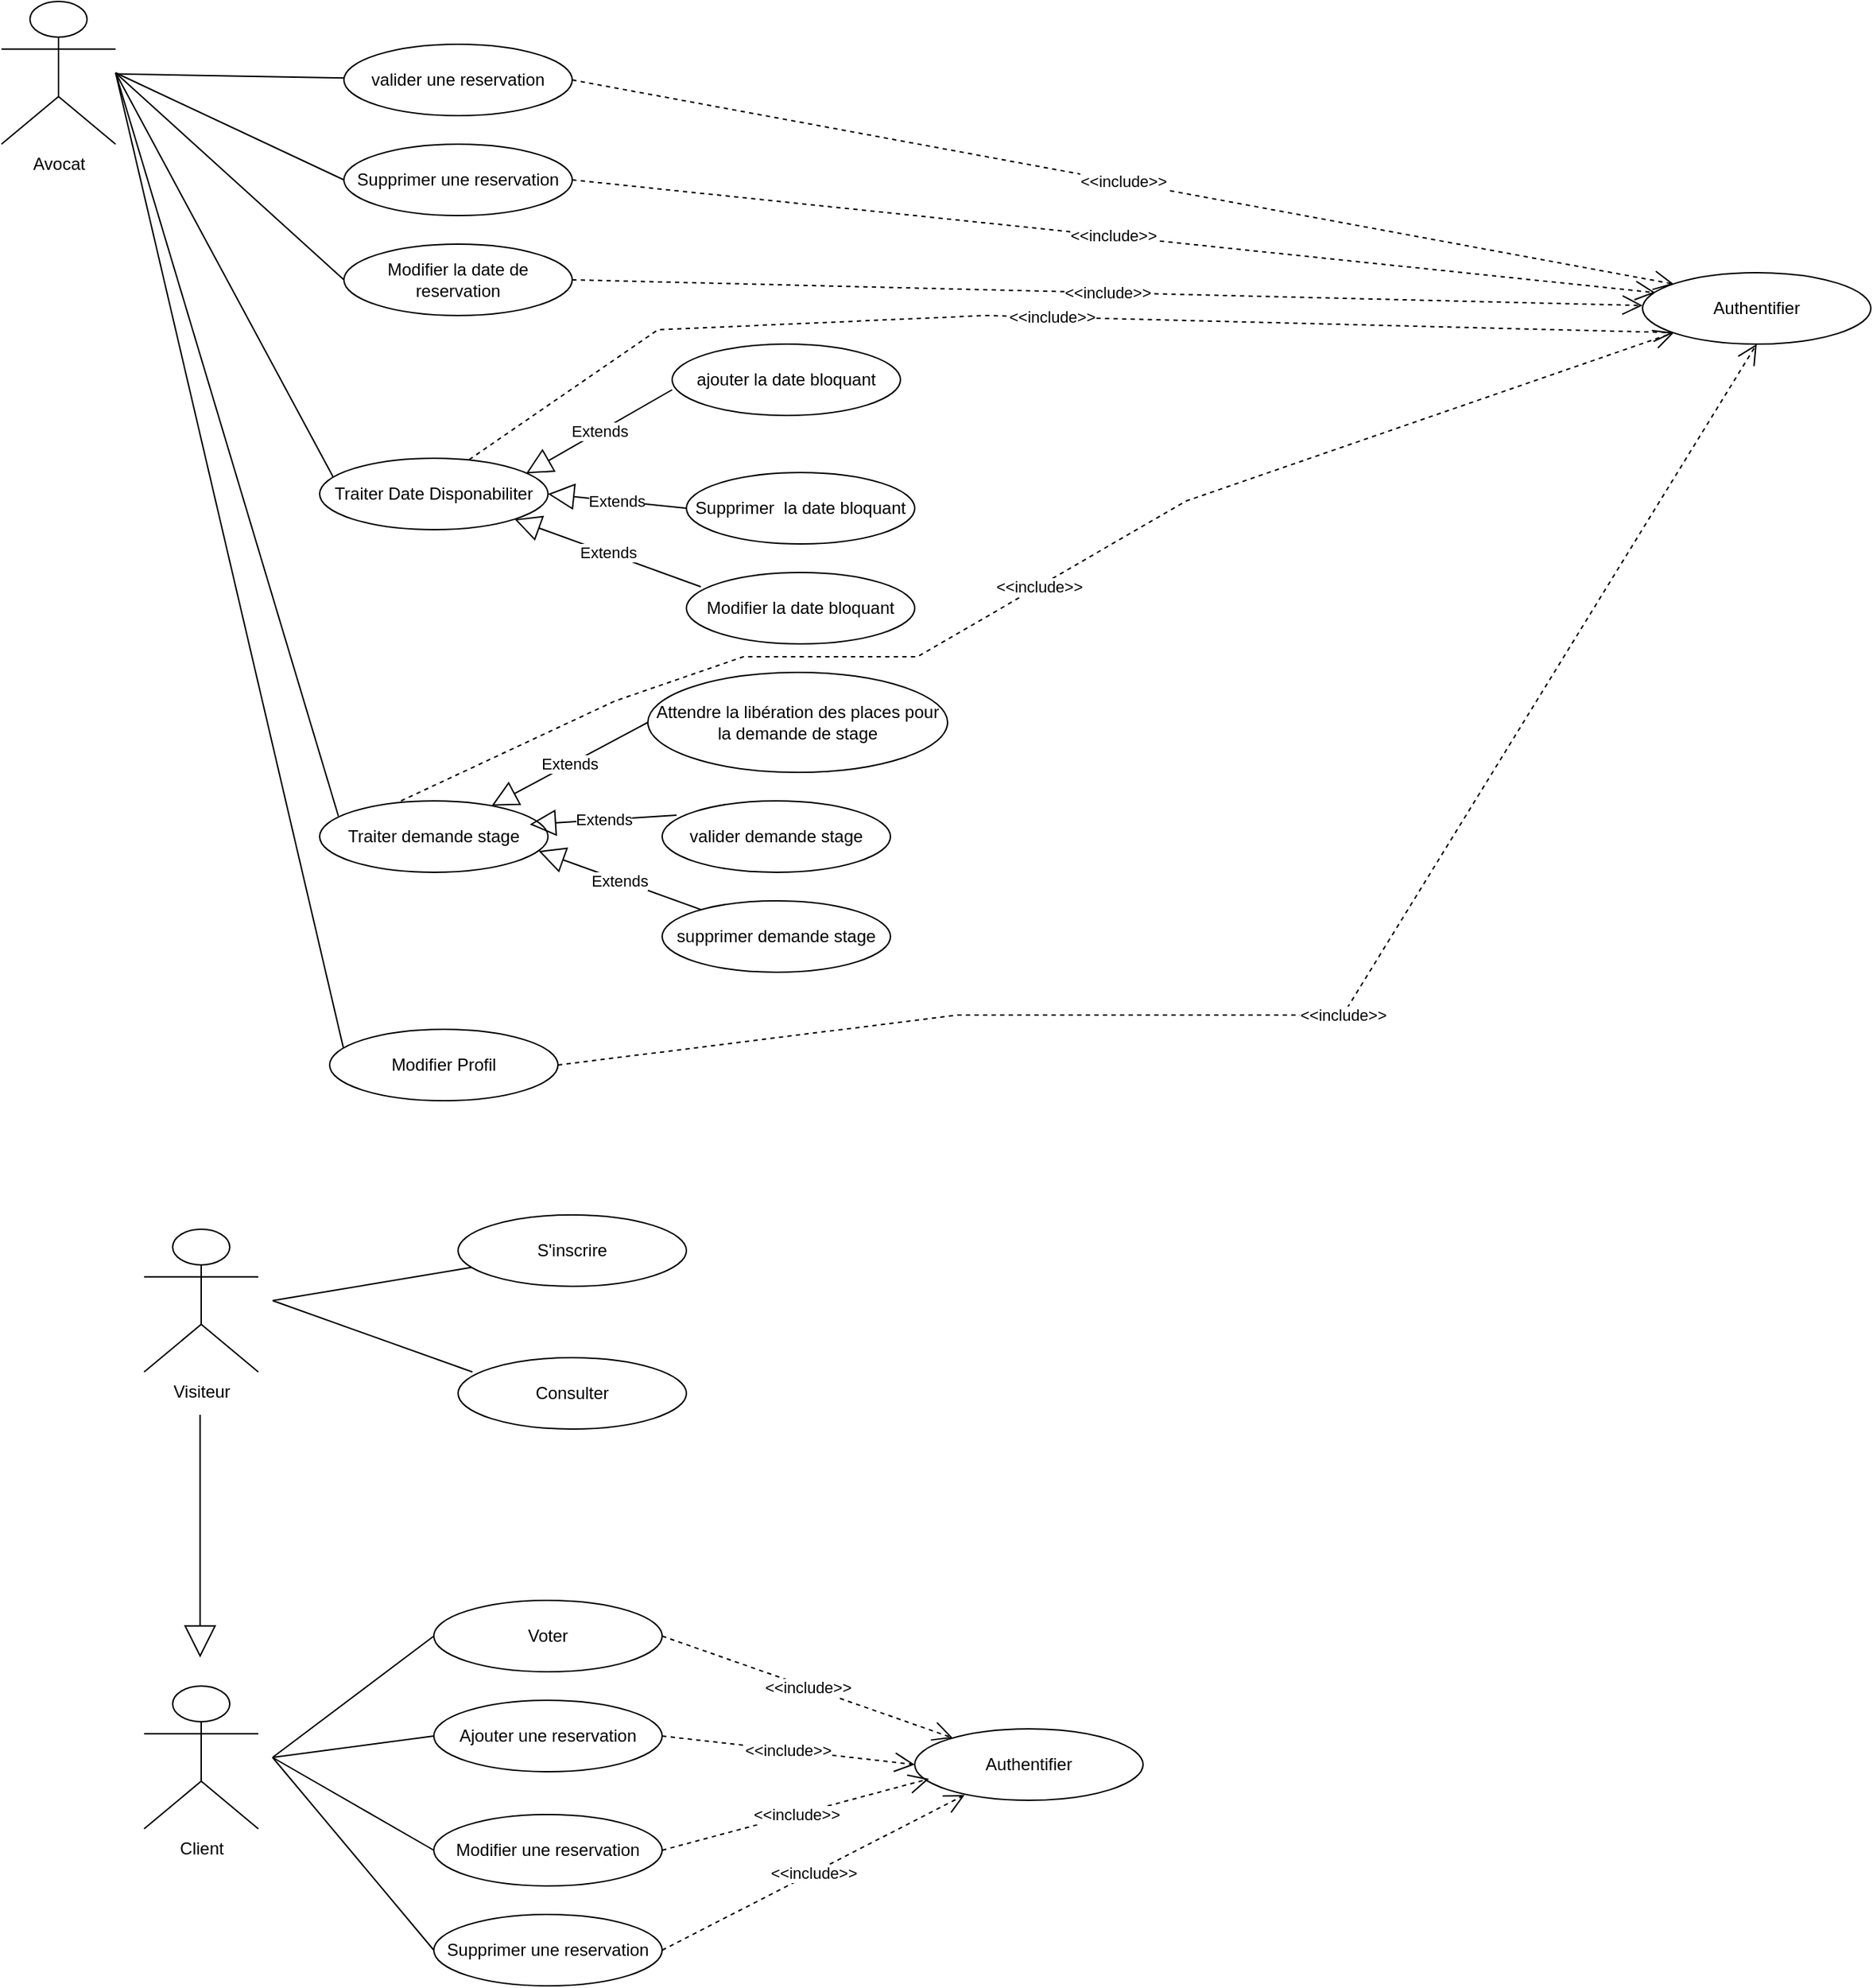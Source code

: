 <mxfile>
    <diagram id="BhlGrVgwvufMiNRYMyhH" name="Page-1">
        <mxGraphModel dx="1280" dy="940" grid="1" gridSize="10" guides="1" tooltips="1" connect="1" arrows="1" fold="1" page="1" pageScale="1" pageWidth="850" pageHeight="1100" background="none" math="0" shadow="0">
            <root>
                <mxCell id="0"/>
                <mxCell id="1" parent="0"/>
                <mxCell id="31" value="Avocat" style="shape=umlActor;verticalLabelPosition=bottom;verticalAlign=top;html=1;outlineConnect=0;" vertex="1" parent="1">
                    <mxGeometry x="50" y="50" width="80" height="100" as="geometry"/>
                </mxCell>
                <mxCell id="32" value="valider une reservation" style="ellipse;whiteSpace=wrap;html=1;" vertex="1" parent="1">
                    <mxGeometry x="290" y="80" width="160" height="50" as="geometry"/>
                </mxCell>
                <mxCell id="33" value="Supprimer une reservation" style="ellipse;whiteSpace=wrap;html=1;" vertex="1" parent="1">
                    <mxGeometry x="290" y="150" width="160" height="50" as="geometry"/>
                </mxCell>
                <mxCell id="34" value="Modifier Profil" style="ellipse;whiteSpace=wrap;html=1;" vertex="1" parent="1">
                    <mxGeometry x="280" y="770" width="160" height="50" as="geometry"/>
                </mxCell>
                <mxCell id="35" value="ajouter la date bloquant" style="ellipse;whiteSpace=wrap;html=1;" vertex="1" parent="1">
                    <mxGeometry x="520" y="290" width="160" height="50" as="geometry"/>
                </mxCell>
                <mxCell id="36" value="Modifier la date bloquant" style="ellipse;whiteSpace=wrap;html=1;" vertex="1" parent="1">
                    <mxGeometry x="530" y="450" width="160" height="50" as="geometry"/>
                </mxCell>
                <mxCell id="37" value="Supprimer&amp;nbsp; la date bloquant" style="ellipse;whiteSpace=wrap;html=1;" vertex="1" parent="1">
                    <mxGeometry x="530" y="380" width="160" height="50" as="geometry"/>
                </mxCell>
                <mxCell id="38" value="valider demande stage" style="ellipse;whiteSpace=wrap;html=1;" vertex="1" parent="1">
                    <mxGeometry x="513" y="610" width="160" height="50" as="geometry"/>
                </mxCell>
                <mxCell id="39" value="Modifier la date de reservation" style="ellipse;whiteSpace=wrap;html=1;" vertex="1" parent="1">
                    <mxGeometry x="290" y="220" width="160" height="50" as="geometry"/>
                </mxCell>
                <mxCell id="40" value="supprimer demande stage" style="ellipse;whiteSpace=wrap;html=1;" vertex="1" parent="1">
                    <mxGeometry x="513" y="680" width="160" height="50" as="geometry"/>
                </mxCell>
                <mxCell id="41" value="Attendre la libération des places pour la demande de stage" style="ellipse;whiteSpace=wrap;html=1;" vertex="1" parent="1">
                    <mxGeometry x="503" y="520" width="210" height="70" as="geometry"/>
                </mxCell>
                <mxCell id="42" value="" style="endArrow=none;html=1;" edge="1" parent="1" source="32" target="31">
                    <mxGeometry width="50" height="50" relative="1" as="geometry">
                        <mxPoint x="390" y="210" as="sourcePoint"/>
                        <mxPoint x="440" y="160" as="targetPoint"/>
                    </mxGeometry>
                </mxCell>
                <mxCell id="43" value="" style="endArrow=none;html=1;exitX=0;exitY=0.5;exitDx=0;exitDy=0;" edge="1" parent="1" source="33">
                    <mxGeometry width="50" height="50" relative="1" as="geometry">
                        <mxPoint x="280" y="180" as="sourcePoint"/>
                        <mxPoint x="130" y="100" as="targetPoint"/>
                    </mxGeometry>
                </mxCell>
                <mxCell id="44" value="" style="endArrow=none;html=1;exitX=0;exitY=0.5;exitDx=0;exitDy=0;" edge="1" parent="1" source="39">
                    <mxGeometry width="50" height="50" relative="1" as="geometry">
                        <mxPoint x="280" y="240" as="sourcePoint"/>
                        <mxPoint x="130" y="100" as="targetPoint"/>
                    </mxGeometry>
                </mxCell>
                <mxCell id="45" value="Client" style="shape=umlActor;verticalLabelPosition=bottom;verticalAlign=top;html=1;outlineConnect=0;" vertex="1" parent="1">
                    <mxGeometry x="150" y="1230" width="80" height="100" as="geometry"/>
                </mxCell>
                <mxCell id="46" value="Visiteur" style="shape=umlActor;verticalLabelPosition=bottom;verticalAlign=top;html=1;outlineConnect=0;" vertex="1" parent="1">
                    <mxGeometry x="150" y="910" width="80" height="100" as="geometry"/>
                </mxCell>
                <mxCell id="47" value="Consulter" style="ellipse;whiteSpace=wrap;html=1;" vertex="1" parent="1">
                    <mxGeometry x="370" y="1000" width="160" height="50" as="geometry"/>
                </mxCell>
                <mxCell id="48" value="Ajouter une reservation" style="ellipse;whiteSpace=wrap;html=1;" vertex="1" parent="1">
                    <mxGeometry x="353" y="1240" width="160" height="50" as="geometry"/>
                </mxCell>
                <mxCell id="49" value="Modifier une reservation" style="ellipse;whiteSpace=wrap;html=1;" vertex="1" parent="1">
                    <mxGeometry x="353" y="1320" width="160" height="50" as="geometry"/>
                </mxCell>
                <mxCell id="50" value="Supprimer une reservation" style="ellipse;whiteSpace=wrap;html=1;" vertex="1" parent="1">
                    <mxGeometry x="353" y="1390" width="160" height="50" as="geometry"/>
                </mxCell>
                <mxCell id="51" value="Voter" style="ellipse;whiteSpace=wrap;html=1;" vertex="1" parent="1">
                    <mxGeometry x="353" y="1170" width="160" height="50" as="geometry"/>
                </mxCell>
                <mxCell id="52" value="Traiter demande stage" style="ellipse;whiteSpace=wrap;html=1;" vertex="1" parent="1">
                    <mxGeometry x="273" y="610" width="160" height="50" as="geometry"/>
                </mxCell>
                <mxCell id="53" value="Traiter Date Disponabiliter" style="ellipse;whiteSpace=wrap;html=1;" vertex="1" parent="1">
                    <mxGeometry x="273" y="370" width="160" height="50" as="geometry"/>
                </mxCell>
                <mxCell id="54" value="Extends" style="endArrow=block;endSize=16;endFill=0;html=1;rounded=0;exitX=0;exitY=0.5;exitDx=0;exitDy=0;" edge="1" parent="1" source="41" target="52">
                    <mxGeometry width="160" relative="1" as="geometry">
                        <mxPoint x="483" y="560" as="sourcePoint"/>
                        <mxPoint x="643" y="560" as="targetPoint"/>
                    </mxGeometry>
                </mxCell>
                <mxCell id="55" value="Extends" style="endArrow=block;endSize=16;endFill=0;html=1;rounded=0;exitX=0.063;exitY=0.2;exitDx=0;exitDy=0;exitPerimeter=0;entryX=0.92;entryY=0.329;entryDx=0;entryDy=0;entryPerimeter=0;" edge="1" parent="1" source="38" target="52">
                    <mxGeometry width="160" relative="1" as="geometry">
                        <mxPoint x="513" y="565" as="sourcePoint"/>
                        <mxPoint x="403" y="623" as="targetPoint"/>
                    </mxGeometry>
                </mxCell>
                <mxCell id="56" value="Extends" style="endArrow=block;endSize=16;endFill=0;html=1;rounded=0;entryX=0.959;entryY=0.702;entryDx=0;entryDy=0;entryPerimeter=0;" edge="1" parent="1" source="40" target="52">
                    <mxGeometry width="160" relative="1" as="geometry">
                        <mxPoint x="533" y="630" as="sourcePoint"/>
                        <mxPoint x="430" y="636" as="targetPoint"/>
                    </mxGeometry>
                </mxCell>
                <mxCell id="57" value="Extends" style="endArrow=block;endSize=16;endFill=0;html=1;rounded=0;exitX=0;exitY=0.5;exitDx=0;exitDy=0;entryX=0.904;entryY=0.213;entryDx=0;entryDy=0;entryPerimeter=0;" edge="1" parent="1" target="53">
                    <mxGeometry width="160" relative="1" as="geometry">
                        <mxPoint x="520" y="322" as="sourcePoint"/>
                        <mxPoint x="410" y="380" as="targetPoint"/>
                    </mxGeometry>
                </mxCell>
                <mxCell id="58" value="Extends" style="endArrow=block;endSize=16;endFill=0;html=1;rounded=0;exitX=0;exitY=0.5;exitDx=0;exitDy=0;entryX=1;entryY=0.5;entryDx=0;entryDy=0;" edge="1" parent="1" source="37" target="53">
                    <mxGeometry width="160" relative="1" as="geometry">
                        <mxPoint x="530" y="332" as="sourcePoint"/>
                        <mxPoint x="420" y="390" as="targetPoint"/>
                    </mxGeometry>
                </mxCell>
                <mxCell id="59" value="Extends" style="endArrow=block;endSize=16;endFill=0;html=1;rounded=0;exitX=0.063;exitY=0.2;exitDx=0;exitDy=0;exitPerimeter=0;entryX=1;entryY=1;entryDx=0;entryDy=0;" edge="1" parent="1" source="36" target="53">
                    <mxGeometry width="160" relative="1" as="geometry">
                        <mxPoint x="540" y="415" as="sourcePoint"/>
                        <mxPoint x="430" y="400" as="targetPoint"/>
                    </mxGeometry>
                </mxCell>
                <mxCell id="60" value="" style="endArrow=none;html=1;exitX=0.06;exitY=0.267;exitDx=0;exitDy=0;exitPerimeter=0;" edge="1" parent="1" source="53">
                    <mxGeometry width="50" height="50" relative="1" as="geometry">
                        <mxPoint x="300" y="255" as="sourcePoint"/>
                        <mxPoint x="130" y="100" as="targetPoint"/>
                    </mxGeometry>
                </mxCell>
                <mxCell id="61" value="" style="endArrow=none;html=1;exitX=0.082;exitY=0.213;exitDx=0;exitDy=0;exitPerimeter=0;" edge="1" parent="1" source="52">
                    <mxGeometry width="50" height="50" relative="1" as="geometry">
                        <mxPoint x="293" y="393" as="sourcePoint"/>
                        <mxPoint x="130" y="100" as="targetPoint"/>
                    </mxGeometry>
                </mxCell>
                <mxCell id="62" value="" style="endArrow=none;html=1;exitX=0.06;exitY=0.257;exitDx=0;exitDy=0;exitPerimeter=0;" edge="1" parent="1" source="34">
                    <mxGeometry width="50" height="50" relative="1" as="geometry">
                        <mxPoint x="273" y="665.5" as="sourcePoint"/>
                        <mxPoint x="130" y="100" as="targetPoint"/>
                    </mxGeometry>
                </mxCell>
                <mxCell id="63" value="&amp;lt;&amp;lt;include&amp;gt;&amp;gt;" style="endArrow=open;endSize=12;dashed=1;html=1;rounded=0;exitX=1;exitY=0.5;exitDx=0;exitDy=0;entryX=0;entryY=0;entryDx=0;entryDy=0;" edge="1" parent="1" source="32">
                    <mxGeometry width="160" relative="1" as="geometry">
                        <mxPoint x="433" y="90" as="sourcePoint"/>
                        <mxPoint x="1222" y="248" as="targetPoint"/>
                    </mxGeometry>
                </mxCell>
                <mxCell id="64" value="&amp;lt;&amp;lt;include&amp;gt;&amp;gt;" style="endArrow=open;endSize=12;dashed=1;html=1;rounded=0;exitX=1;exitY=0.5;exitDx=0;exitDy=0;entryX=0.055;entryY=0.289;entryDx=0;entryDy=0;entryPerimeter=0;" edge="1" parent="1" source="33">
                    <mxGeometry width="160" relative="1" as="geometry">
                        <mxPoint x="460" y="115" as="sourcePoint"/>
                        <mxPoint x="1209" y="254" as="targetPoint"/>
                    </mxGeometry>
                </mxCell>
                <mxCell id="65" value="&amp;lt;&amp;lt;include&amp;gt;&amp;gt;" style="endArrow=open;endSize=12;dashed=1;html=1;rounded=0;exitX=1;exitY=0.5;exitDx=0;exitDy=0;" edge="1" parent="1" source="39">
                    <mxGeometry width="160" relative="1" as="geometry">
                        <mxPoint x="460" y="185" as="sourcePoint"/>
                        <mxPoint x="1200" y="263" as="targetPoint"/>
                    </mxGeometry>
                </mxCell>
                <mxCell id="66" value="&amp;lt;&amp;lt;include&amp;gt;&amp;gt;" style="endArrow=open;endSize=12;dashed=1;html=1;rounded=0;exitX=0.655;exitY=0.019;exitDx=0;exitDy=0;exitPerimeter=0;entryX=0;entryY=1;entryDx=0;entryDy=0;" edge="1" parent="1" source="53">
                    <mxGeometry width="160" relative="1" as="geometry">
                        <mxPoint x="460" y="255" as="sourcePoint"/>
                        <mxPoint x="1222" y="282" as="targetPoint"/>
                        <Array as="points">
                            <mxPoint x="510" y="280"/>
                            <mxPoint x="740" y="270"/>
                        </Array>
                    </mxGeometry>
                </mxCell>
                <mxCell id="67" value="&amp;lt;&amp;lt;include&amp;gt;&amp;gt;" style="endArrow=open;endSize=12;dashed=1;html=1;rounded=0;exitX=0.655;exitY=0.019;exitDx=0;exitDy=0;exitPerimeter=0;entryX=0;entryY=1;entryDx=0;entryDy=0;" edge="1" parent="1">
                    <mxGeometry width="160" relative="1" as="geometry">
                        <mxPoint x="330" y="610" as="sourcePoint"/>
                        <mxPoint x="1222" y="282" as="targetPoint"/>
                        <Array as="points">
                            <mxPoint x="480" y="540"/>
                            <mxPoint x="570" y="509"/>
                            <mxPoint x="692" y="509"/>
                            <mxPoint x="880" y="400"/>
                        </Array>
                    </mxGeometry>
                </mxCell>
                <mxCell id="68" value="&amp;lt;&amp;lt;include&amp;gt;&amp;gt;" style="endArrow=open;endSize=12;dashed=1;html=1;rounded=0;exitX=0.655;exitY=0.019;exitDx=0;exitDy=0;exitPerimeter=0;entryX=0.5;entryY=1;entryDx=0;entryDy=0;" edge="1" parent="1">
                    <mxGeometry width="160" relative="1" as="geometry">
                        <mxPoint x="440" y="795" as="sourcePoint"/>
                        <mxPoint x="1280" y="290" as="targetPoint"/>
                        <Array as="points">
                            <mxPoint x="720" y="760"/>
                            <mxPoint x="802" y="760"/>
                            <mxPoint x="880" y="760"/>
                            <mxPoint x="990" y="760"/>
                        </Array>
                    </mxGeometry>
                </mxCell>
                <mxCell id="69" value="S'inscrire" style="ellipse;whiteSpace=wrap;html=1;" vertex="1" parent="1">
                    <mxGeometry x="370" y="900" width="160" height="50" as="geometry"/>
                </mxCell>
                <mxCell id="70" value="" style="endArrow=block;endSize=20;endFill=0;html=1;rounded=0;" edge="1" parent="1">
                    <mxGeometry width="160" relative="1" as="geometry">
                        <mxPoint x="189.23" y="1040" as="sourcePoint"/>
                        <mxPoint x="189.23" y="1210" as="targetPoint"/>
                    </mxGeometry>
                </mxCell>
                <mxCell id="71" value="Authentifier" style="ellipse;whiteSpace=wrap;html=1;" vertex="1" parent="1">
                    <mxGeometry x="690" y="1260" width="160" height="50" as="geometry"/>
                </mxCell>
                <mxCell id="72" value="&amp;lt;&amp;lt;include&amp;gt;&amp;gt;" style="endArrow=open;endSize=12;dashed=1;html=1;rounded=0;exitX=1;exitY=0.5;exitDx=0;exitDy=0;" edge="1" parent="1" source="51" target="71">
                    <mxGeometry width="160" relative="1" as="geometry">
                        <mxPoint x="460" y="1080" as="sourcePoint"/>
                        <mxPoint x="620" y="1080" as="targetPoint"/>
                    </mxGeometry>
                </mxCell>
                <mxCell id="73" value="&amp;lt;&amp;lt;include&amp;gt;&amp;gt;" style="endArrow=open;endSize=12;dashed=1;html=1;rounded=0;exitX=1;exitY=0.5;exitDx=0;exitDy=0;entryX=0;entryY=0.5;entryDx=0;entryDy=0;" edge="1" parent="1" source="48" target="71">
                    <mxGeometry width="160" relative="1" as="geometry">
                        <mxPoint x="523" y="1195" as="sourcePoint"/>
                        <mxPoint x="730" y="1276" as="targetPoint"/>
                    </mxGeometry>
                </mxCell>
                <mxCell id="74" value="&amp;lt;&amp;lt;include&amp;gt;&amp;gt;" style="endArrow=open;endSize=12;dashed=1;html=1;rounded=0;exitX=1;exitY=0.5;exitDx=0;exitDy=0;" edge="1" parent="1" source="49">
                    <mxGeometry width="160" relative="1" as="geometry">
                        <mxPoint x="523" y="1275" as="sourcePoint"/>
                        <mxPoint x="700" y="1295" as="targetPoint"/>
                    </mxGeometry>
                </mxCell>
                <mxCell id="75" value="&amp;lt;&amp;lt;include&amp;gt;&amp;gt;" style="endArrow=open;endSize=12;dashed=1;html=1;rounded=0;exitX=1;exitY=0.5;exitDx=0;exitDy=0;entryX=0.219;entryY=0.926;entryDx=0;entryDy=0;entryPerimeter=0;" edge="1" parent="1" source="50" target="71">
                    <mxGeometry width="160" relative="1" as="geometry">
                        <mxPoint x="523" y="1355" as="sourcePoint"/>
                        <mxPoint x="710" y="1305" as="targetPoint"/>
                    </mxGeometry>
                </mxCell>
                <mxCell id="76" value="" style="endArrow=none;html=1;rounded=0;" edge="1" parent="1" target="69">
                    <mxGeometry width="50" height="50" relative="1" as="geometry">
                        <mxPoint x="240" y="960" as="sourcePoint"/>
                        <mxPoint x="500" y="980" as="targetPoint"/>
                    </mxGeometry>
                </mxCell>
                <mxCell id="77" value="" style="endArrow=none;html=1;rounded=0;entryX=0.063;entryY=0.2;entryDx=0;entryDy=0;entryPerimeter=0;" edge="1" parent="1" target="47">
                    <mxGeometry width="50" height="50" relative="1" as="geometry">
                        <mxPoint x="240" y="960" as="sourcePoint"/>
                        <mxPoint x="389" y="947" as="targetPoint"/>
                    </mxGeometry>
                </mxCell>
                <mxCell id="78" value="Authentifier" style="ellipse;whiteSpace=wrap;html=1;" vertex="1" parent="1">
                    <mxGeometry x="1200" y="240" width="160" height="50" as="geometry"/>
                </mxCell>
                <mxCell id="79" value="" style="endArrow=none;html=1;entryX=0;entryY=0.5;entryDx=0;entryDy=0;" edge="1" parent="1" target="51">
                    <mxGeometry width="50" height="50" relative="1" as="geometry">
                        <mxPoint x="240" y="1280" as="sourcePoint"/>
                        <mxPoint x="710" y="1170" as="targetPoint"/>
                    </mxGeometry>
                </mxCell>
                <mxCell id="80" value="" style="endArrow=none;html=1;entryX=0;entryY=0.5;entryDx=0;entryDy=0;" edge="1" parent="1" target="48">
                    <mxGeometry width="50" height="50" relative="1" as="geometry">
                        <mxPoint x="240" y="1280" as="sourcePoint"/>
                        <mxPoint x="363" y="1205" as="targetPoint"/>
                    </mxGeometry>
                </mxCell>
                <mxCell id="81" value="" style="endArrow=none;html=1;entryX=0;entryY=0.5;entryDx=0;entryDy=0;" edge="1" parent="1" target="49">
                    <mxGeometry width="50" height="50" relative="1" as="geometry">
                        <mxPoint x="240" y="1280" as="sourcePoint"/>
                        <mxPoint x="363" y="1275" as="targetPoint"/>
                    </mxGeometry>
                </mxCell>
                <mxCell id="82" value="" style="endArrow=none;html=1;entryX=0;entryY=0.5;entryDx=0;entryDy=0;" edge="1" parent="1" target="50">
                    <mxGeometry width="50" height="50" relative="1" as="geometry">
                        <mxPoint x="240" y="1280" as="sourcePoint"/>
                        <mxPoint x="363" y="1355" as="targetPoint"/>
                    </mxGeometry>
                </mxCell>
            </root>
        </mxGraphModel>
    </diagram>
</mxfile>